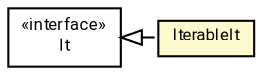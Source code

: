 #!/usr/local/bin/dot
#
# Class diagram 
# Generated by UMLGraph version R5_7_2-60-g0e99a6 (http://www.spinellis.gr/umlgraph/)
#

digraph G {
	graph [fontnames="svg"]
	edge [fontname="Roboto",fontsize=7,labelfontname="Roboto",labelfontsize=7,color="black"];
	node [fontname="Roboto",fontcolor="black",fontsize=8,shape=plaintext,margin=0,width=0,height=0];
	nodesep=0.15;
	ranksep=0.25;
	rankdir=LR;
	// de.lmu.ifi.dbs.elki.utilities.datastructures.iterator.It<O>
	c5542255 [label=<<table title="de.lmu.ifi.dbs.elki.utilities.datastructures.iterator.It" border="0" cellborder="1" cellspacing="0" cellpadding="2" href="It.html" target="_parent">
		<tr><td><table border="0" cellspacing="0" cellpadding="1">
		<tr><td align="center" balign="center"> &#171;interface&#187; </td></tr>
		<tr><td align="center" balign="center"> <font face="Roboto">It</font> </td></tr>
		</table></td></tr>
		</table>>, URL="It.html"];
	// de.lmu.ifi.dbs.elki.utilities.datastructures.iterator.IterableIt<O>
	c5542257 [label=<<table title="de.lmu.ifi.dbs.elki.utilities.datastructures.iterator.IterableIt" border="0" cellborder="1" cellspacing="0" cellpadding="2" bgcolor="lemonChiffon" href="IterableIt.html" target="_parent">
		<tr><td><table border="0" cellspacing="0" cellpadding="1">
		<tr><td align="center" balign="center"> <font face="Roboto">IterableIt</font> </td></tr>
		</table></td></tr>
		</table>>, URL="IterableIt.html"];
	// de.lmu.ifi.dbs.elki.utilities.datastructures.iterator.IterableIt<O> implements de.lmu.ifi.dbs.elki.utilities.datastructures.iterator.It<O>
	c5542255 -> c5542257 [arrowtail=empty,style=dashed,dir=back,weight=9];
}

